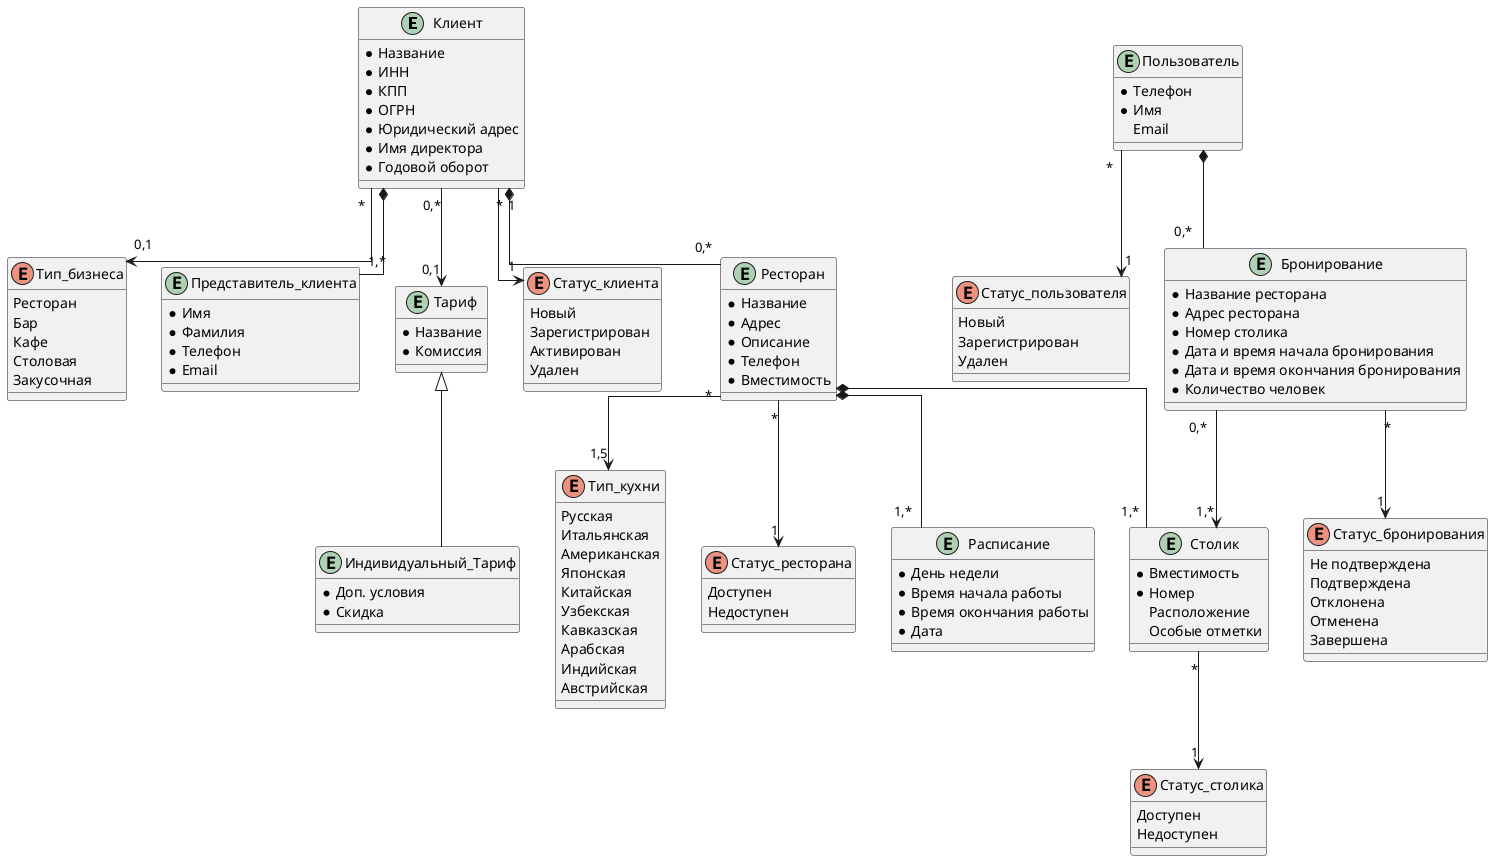 @startuml

skinparam linetype ortho

Entity Клиент {
  *Название
  *ИНН
  *КПП
  *ОГРН
  *Юридический адрес
  *Имя директора
  *Годовой оборот
}

Enum Тип_бизнеса {
  Ресторан
  Бар
  Кафе
  Столовая
  Закусочная
}

Entity Представитель_клиента {
  *Имя
  *Фамилия
  *Телефон
  *Email
}

Entity Тариф {
  *Название
  *Комиссия
}

Entity Индивидуальный_Тариф {
  *Доп. условия
  *Скидка
}

Enum Статус_клиента{
  Новый
  Зарегистрирован
  Активирован
  Удален
}

Entity Ресторан {
  *Название
  *Адрес
  *Описание
  *Телефон
  *Вместимость
}

Enum Тип_кухни {
  Русская 
  Итальянская 
  Американская 
  Японская 
  Китайская 
  Узбекская 
  Кавказская 
  Арабская 
  Индийская 
  Австрийская 
}

Entity Столик {
  *Вместимость
  *Номер
  Расположение
  Особые отметки
}

Enum Статус_ресторана {
  Доступен
  Недоступен
}

Enum Статус_столика {
  Доступен
  Недоступен
}

Entity Расписание {
  *День недели
  *Время начала работы
  *Время окончания работы
  *Дата
}

Entity Пользователь {
  *Телефон
  *Имя
  Email
}

Enum Статус_пользователя {
  Новый
  Зарегистрирован
  Удален
}

Entity Бронирование {
  *Название ресторана
  *Адрес ресторана
  *Номер столика
  *Дата и время начала бронирования
  *Дата и время окончания бронирования
  *Количество человек
}

Enum Статус_бронирования {
  Не подтверждена
  Подтверждена
  Отклонена
  Отменена
  Завершена
}


Клиент *--"1,*" Представитель_клиента
Клиент "0,*" --> "0,1" Тариф
Клиент "*" --> "1" Статус_клиента
Клиент "1"*--"0,*" Ресторан
Клиент "*" --> "0,1" Тип_бизнеса

Тариф ^-- Индивидуальный_Тариф

Ресторан *--"1,*" Столик
Ресторан "*" --> "1,5" Тип_кухни
Ресторан "*" --> "1" Статус_ресторана
Ресторан *--"1,*" Расписание

Столик "*" --> "1" Статус_столика

Пользователь "*" --> "1" Статус_пользователя
Пользователь *-- "0,*" Бронирование

Бронирование "*" --> "1" Статус_бронирования
Бронирование "0,*" --> "1,* " Столик



@enduml